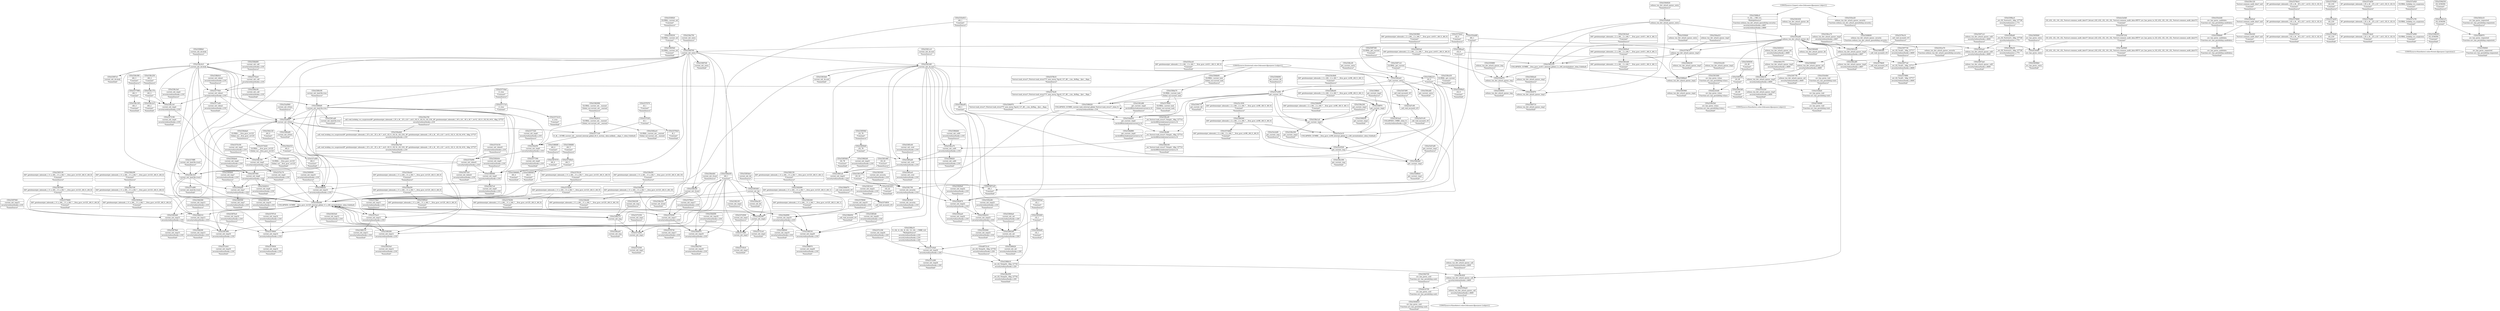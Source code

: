 digraph {
	CE0x5377990 [shape=record,shape=Mrecord,label="{CE0x5377990|i64_3|*Constant*}"]
	CE0x5382260 [shape=record,shape=Mrecord,label="{CE0x5382260|i64*_getelementptr_inbounds_(_11_x_i64_,_11_x_i64_*___llvm_gcov_ctr125,_i64_0,_i64_1)|*Constant*|*SummSink*}"]
	CE0x5385ad0 [shape=record,shape=Mrecord,label="{CE0x5385ad0|current_sid:_cred|security/selinux/hooks.c,218}"]
	CE0x5380c90 [shape=record,shape=Mrecord,label="{CE0x5380c90|current_sid:_land.lhs.true|*SummSource*}"]
	CE0x4c5e0d0 [shape=record,shape=Mrecord,label="{CE0x4c5e0d0|i32_(i32,_i32,_i16,_i32,_%struct.common_audit_data*)*_bitcast_(i32_(i32,_i32,_i16,_i32,_%struct.common_audit_data.495*)*_avc_has_perm_to_i32_(i32,_i32,_i16,_i32,_%struct.common_audit_data*)*)|*Constant*|*SummSource*}"]
	CE0x535f440 [shape=record,shape=Mrecord,label="{CE0x535f440|selinux_tun_dev_attach_queue:_entry|*SummSink*}"]
	CE0x535eb80 [shape=record,shape=Mrecord,label="{CE0x535eb80|i64_1|*Constant*}"]
	CE0x5379930 [shape=record,shape=Mrecord,label="{CE0x5379930|current_sid:_tmp14|security/selinux/hooks.c,218|*SummSink*}"]
	CE0x538c330 [shape=record,shape=Mrecord,label="{CE0x538c330|current_sid:_tmp5|security/selinux/hooks.c,218}"]
	CE0x536d5f0 [shape=record,shape=Mrecord,label="{CE0x536d5f0|current_sid:_tmp18|security/selinux/hooks.c,218|*SummSource*}"]
	CE0x5367670 [shape=record,shape=Mrecord,label="{CE0x5367670|i64_4|*Constant*}"]
	CE0x5369000 [shape=record,shape=Mrecord,label="{CE0x5369000|current_sid:_tmp10|security/selinux/hooks.c,218|*SummSource*}"]
	CE0x539d3a0 [shape=record,shape=Mrecord,label="{CE0x539d3a0|%struct.common_audit_data*_null|*Constant*}"]
	CE0x5378300 [shape=record,shape=Mrecord,label="{CE0x5378300|current_sid:_tmp17|security/selinux/hooks.c,218}"]
	CE0x53868f0 [shape=record,shape=Mrecord,label="{CE0x53868f0|i64_5|*Constant*|*SummSource*}"]
	CE0x5386aa0 [shape=record,shape=Mrecord,label="{CE0x5386aa0|i32_0|*Constant*}"]
	CE0x5382360 [shape=record,shape=Mrecord,label="{CE0x5382360|current_sid:_tmp2}"]
	CE0x537f1f0 [shape=record,shape=Mrecord,label="{CE0x537f1f0|i8_1|*Constant*}"]
	CE0x5392ae0 [shape=record,shape=Mrecord,label="{CE0x5392ae0|current_sid:_tmp22|security/selinux/hooks.c,218|*SummSink*}"]
	CE0x53861a0 [shape=record,shape=Mrecord,label="{CE0x53861a0|current_sid:_tmp21|security/selinux/hooks.c,218}"]
	CE0x536b110 [shape=record,shape=Mrecord,label="{CE0x536b110|current_sid:_tmp}"]
	CE0x53707e0 [shape=record,shape=Mrecord,label="{CE0x53707e0|i8*_getelementptr_inbounds_(_45_x_i8_,_45_x_i8_*_.str12,_i32_0,_i32_0)|*Constant*|*SummSink*}"]
	CE0x5379e10 [shape=record,shape=Mrecord,label="{CE0x5379e10|_call_void_mcount()_#3|*SummSource*}"]
	CE0x53a0960 [shape=record,shape=Mrecord,label="{CE0x53a0960|current_sid:_if.then|*SummSource*}"]
	CE0x5387d90 [shape=record,shape=Mrecord,label="{CE0x5387d90|current_sid:_tmp16|security/selinux/hooks.c,218}"]
	CE0x5380280 [shape=record,shape=Mrecord,label="{CE0x5380280|current_sid:_tmp12|security/selinux/hooks.c,218}"]
	CE0x5377a00 [shape=record,shape=Mrecord,label="{CE0x5377a00|current_sid:_tobool|security/selinux/hooks.c,218|*SummSink*}"]
	CE0x5361cc0 [shape=record,shape=Mrecord,label="{CE0x5361cc0|current_sid:_do.end|*SummSource*}"]
	CE0x5383630 [shape=record,shape=Mrecord,label="{CE0x5383630|current_sid:_tmp9|security/selinux/hooks.c,218|*SummSource*}"]
	CE0x5367ce0 [shape=record,shape=Mrecord,label="{CE0x5367ce0|i64_1|*Constant*|*SummSink*}"]
	CE0x538dd00 [shape=record,shape=Mrecord,label="{CE0x538dd00|current_sid:_call|security/selinux/hooks.c,218|*SummSource*}"]
	CE0x538c090 [shape=record,shape=Mrecord,label="{CE0x538c090|i64_3|*Constant*|*SummSource*}"]
	CE0x537fb10 [shape=record,shape=Mrecord,label="{CE0x537fb10|%struct.task_struct*_(%struct.task_struct**)*_asm_movq_%gs:$_1:P_,$0_,_r,im,_dirflag_,_fpsr_,_flags_|*SummSource*}"]
	CE0x536e750 [shape=record,shape=Mrecord,label="{CE0x536e750|current_sid:_entry|*SummSource*}"]
	CE0x53719a0 [shape=record,shape=Mrecord,label="{CE0x53719a0|i1_true|*Constant*|*SummSource*}"]
	CE0x53702b0 [shape=record,shape=Mrecord,label="{CE0x53702b0|i32_218|*Constant*|*SummSource*}"]
	CE0x538b2c0 [shape=record,shape=Mrecord,label="{CE0x538b2c0|i32_0|*Constant*}"]
	"CONST[source:0(mediator),value:2(dynamic)][purpose:{subject}]"
	CE0x535f230 [shape=record,shape=Mrecord,label="{CE0x535f230|GLOBAL:_current_sid|*Constant*}"]
	CE0x536b290 [shape=record,shape=Mrecord,label="{CE0x536b290|i64*_getelementptr_inbounds_(_11_x_i64_,_11_x_i64_*___llvm_gcov_ctr125,_i64_0,_i64_6)|*Constant*|*SummSource*}"]
	CE0x5369460 [shape=record,shape=Mrecord,label="{CE0x5369460|current_sid:_tmp7|security/selinux/hooks.c,218|*SummSource*}"]
	CE0x5365840 [shape=record,shape=Mrecord,label="{CE0x5365840|avc_has_perm:_entry|*SummSource*}"]
	CE0x539f5e0 [shape=record,shape=Mrecord,label="{CE0x539f5e0|i64*_getelementptr_inbounds_(_11_x_i64_,_11_x_i64_*___llvm_gcov_ctr125,_i64_0,_i64_0)|*Constant*|*SummSink*}"]
	CE0x5364020 [shape=record,shape=Mrecord,label="{CE0x5364020|selinux_tun_dev_attach_queue:_entry|*SummSource*}"]
	CE0x53704d0 [shape=record,shape=Mrecord,label="{CE0x53704d0|i32_218|*Constant*|*SummSink*}"]
	CE0x5386020 [shape=record,shape=Mrecord,label="{CE0x5386020|COLLAPSED:_GCMRE_current_task_external_global_%struct.task_struct*:_elem_0::|security/selinux/hooks.c,218}"]
	CE0x53b38d0 [shape=record,shape=Mrecord,label="{CE0x53b38d0|i64*_getelementptr_inbounds_(_2_x_i64_,_2_x_i64_*___llvm_gcov_ctr98,_i64_0,_i64_1)|*Constant*|*SummSource*}"]
	CE0x5365540 [shape=record,shape=Mrecord,label="{CE0x5365540|i16_49|*Constant*}"]
	CE0x537ed80 [shape=record,shape=Mrecord,label="{CE0x537ed80|current_sid:_land.lhs.true2|*SummSink*}"]
	CE0x53862d0 [shape=record,shape=Mrecord,label="{CE0x53862d0|current_sid:_tmp21|security/selinux/hooks.c,218|*SummSource*}"]
	CE0x53837a0 [shape=record,shape=Mrecord,label="{CE0x53837a0|current_sid:_tmp9|security/selinux/hooks.c,218|*SummSink*}"]
	CE0x5394770 [shape=record,shape=Mrecord,label="{CE0x5394770|get_current:_bb|*SummSink*}"]
	CE0x537bd80 [shape=record,shape=Mrecord,label="{CE0x537bd80|i8*_getelementptr_inbounds_(_25_x_i8_,_25_x_i8_*_.str3,_i32_0,_i32_0)|*Constant*}"]
	CE0x53672a0 [shape=record,shape=Mrecord,label="{CE0x53672a0|selinux_tun_dev_attach_queue:_call1|security/selinux/hooks.c,4669|*SummSink*}"]
	CE0x5384360 [shape=record,shape=Mrecord,label="{CE0x5384360|i64*_getelementptr_inbounds_(_2_x_i64_,_2_x_i64_*___llvm_gcov_ctr98,_i64_0,_i64_0)|*Constant*}"]
	CE0x539e3d0 [shape=record,shape=Mrecord,label="{CE0x539e3d0|i16_49|*Constant*|*SummSink*}"]
	CE0x537f920 [shape=record,shape=Mrecord,label="{CE0x537f920|GLOBAL:_current_task|Global_var:current_task|*SummSink*}"]
	CE0x5361370 [shape=record,shape=Mrecord,label="{CE0x5361370|selinux_tun_dev_attach_queue:_tmp5|security/selinux/hooks.c,4669|*SummSource*}"]
	CE0x5365960 [shape=record,shape=Mrecord,label="{CE0x5365960|selinux_tun_dev_attach_queue:_tmp2|*SummSink*}"]
	CE0x536ae30 [shape=record,shape=Mrecord,label="{CE0x536ae30|current_sid:_bb|*SummSink*}"]
	CE0x53752e0 [shape=record,shape=Mrecord,label="{CE0x53752e0|current_sid:_call|security/selinux/hooks.c,218}"]
	CE0x5382ac0 [shape=record,shape=Mrecord,label="{CE0x5382ac0|GLOBAL:_current_sid.__warned|Global_var:current_sid.__warned|*SummSink*}"]
	CE0x5381820 [shape=record,shape=Mrecord,label="{CE0x5381820|current_sid:_security|security/selinux/hooks.c,218|*SummSource*}"]
	CE0x538e4b0 [shape=record,shape=Mrecord,label="{CE0x538e4b0|current_sid:_if.end|*SummSource*}"]
	CE0x5382990 [shape=record,shape=Mrecord,label="{CE0x5382990|GLOBAL:_current_sid.__warned|Global_var:current_sid.__warned|*SummSource*}"]
	CE0x53677f0 [shape=record,shape=Mrecord,label="{CE0x53677f0|selinux_tun_dev_attach_queue:_sid|security/selinux/hooks.c,4669|*SummSink*}"]
	CE0x535a470 [shape=record,shape=Mrecord,label="{CE0x535a470|selinux_tun_dev_attach_queue:_tmp}"]
	CE0x5382810 [shape=record,shape=Mrecord,label="{CE0x5382810|GLOBAL:_current_sid.__warned|Global_var:current_sid.__warned}"]
	CE0x536dda0 [shape=record,shape=Mrecord,label="{CE0x536dda0|GLOBAL:___llvm_gcov_ctr125|Global_var:__llvm_gcov_ctr125|*SummSource*}"]
	CE0x5384230 [shape=record,shape=Mrecord,label="{CE0x5384230|selinux_tun_dev_attach_queue:_tmp3|*SummSink*}"]
	CE0x5387940 [shape=record,shape=Mrecord,label="{CE0x5387940|current_sid:_tmp15|security/selinux/hooks.c,218|*SummSource*}"]
	CE0x537a990 [shape=record,shape=Mrecord,label="{CE0x537a990|GLOBAL:_lockdep_rcu_suspicious|*Constant*|*SummSink*}"]
	CE0x537e490 [shape=record,shape=Mrecord,label="{CE0x537e490|get_current:_bb}"]
	CE0x5385940 [shape=record,shape=Mrecord,label="{CE0x5385940|i32_78|*Constant*|*SummSink*}"]
	CE0x53d7d90 [shape=record,shape=Mrecord,label="{CE0x53d7d90|_call_void_mcount()_#3|*SummSource*}"]
	CE0x5390050 [shape=record,shape=Mrecord,label="{CE0x5390050|get_current:_tmp2|*SummSink*}"]
	CE0x539c120 [shape=record,shape=Mrecord,label="{CE0x539c120|%struct.common_audit_data*_null|*Constant*|*SummSource*}"]
	CE0x5392d10 [shape=record,shape=Mrecord,label="{CE0x5392d10|current_sid:_tmp23|security/selinux/hooks.c,218}"]
	CE0x537ffa0 [shape=record,shape=Mrecord,label="{CE0x537ffa0|current_sid:_tmp11|security/selinux/hooks.c,218|*SummSource*}"]
	CE0x536b510 [shape=record,shape=Mrecord,label="{CE0x536b510|current_sid:_tmp13|security/selinux/hooks.c,218}"]
	CE0x539d330 [shape=record,shape=Mrecord,label="{CE0x539d330|i32_4194304|*Constant*|*SummSource*}"]
	CE0x539d230 [shape=record,shape=Mrecord,label="{CE0x539d230|i32_4194304|*Constant*|*SummSink*}"]
	CE0x536e240 [shape=record,shape=Mrecord,label="{CE0x536e240|selinux_tun_dev_attach_queue:_call|security/selinux/hooks.c,4669|*SummSource*}"]
	CE0x5398a50 [shape=record,shape=Mrecord,label="{CE0x5398a50|_ret_i32_%retval.0,_!dbg_!27728|security/selinux/avc.c,775|*SummSink*}"]
	CE0x535f020 [shape=record,shape=Mrecord,label="{CE0x535f020|GLOBAL:_current_sid|*Constant*|*SummSource*}"]
	CE0x53836a0 [shape=record,shape=Mrecord,label="{CE0x53836a0|i64*_getelementptr_inbounds_(_11_x_i64_,_11_x_i64_*___llvm_gcov_ctr125,_i64_0,_i64_6)|*Constant*|*SummSink*}"]
	CE0x53843d0 [shape=record,shape=Mrecord,label="{CE0x53843d0|current_sid:_sid|security/selinux/hooks.c,220}"]
	CE0x72e09d0 [shape=record,shape=Mrecord,label="{CE0x72e09d0|i32_(i32,_i32,_i16,_i32,_%struct.common_audit_data*)*_bitcast_(i32_(i32,_i32,_i16,_i32,_%struct.common_audit_data.495*)*_avc_has_perm_to_i32_(i32,_i32,_i16,_i32,_%struct.common_audit_data*)*)|*Constant*|*SummSink*}"]
	CE0x5387340 [shape=record,shape=Mrecord,label="{CE0x5387340|GLOBAL:_get_current|*Constant*|*SummSource*}"]
	CE0x536ef50 [shape=record,shape=Mrecord,label="{CE0x536ef50|current_sid:_tmp8|security/selinux/hooks.c,218}"]
	CE0x538b870 [shape=record,shape=Mrecord,label="{CE0x538b870|_call_void_mcount()_#3|*SummSource*}"]
	CE0x537d830 [shape=record,shape=Mrecord,label="{CE0x537d830|_call_void_mcount()_#3}"]
	CE0x53858d0 [shape=record,shape=Mrecord,label="{CE0x53858d0|i32_78|*Constant*}"]
	CE0x5399af0 [shape=record,shape=Mrecord,label="{CE0x5399af0|_ret_i32_%retval.0,_!dbg_!27728|security/selinux/avc.c,775}"]
	CE0x53605b0 [shape=record,shape=Mrecord,label="{CE0x53605b0|GLOBAL:_current_sid|*Constant*|*SummSink*}"]
	CE0x538fa10 [shape=record,shape=Mrecord,label="{CE0x538fa10|0:_i32,_4:_i32,_8:_i32,_12:_i32,_:_CMRE_4,8_|*MultipleSource*|security/selinux/hooks.c,218|security/selinux/hooks.c,218|security/selinux/hooks.c,220}"]
	CE0x53879b0 [shape=record,shape=Mrecord,label="{CE0x53879b0|current_sid:_tmp15|security/selinux/hooks.c,218|*SummSink*}"]
	CE0x53878d0 [shape=record,shape=Mrecord,label="{CE0x53878d0|i64*_getelementptr_inbounds_(_11_x_i64_,_11_x_i64_*___llvm_gcov_ctr125,_i64_0,_i64_8)|*Constant*}"]
	CE0x5364740 [shape=record,shape=Mrecord,label="{CE0x5364740|avc_has_perm:_ssid|Function::avc_has_perm&Arg::ssid::|*SummSource*}"]
	CE0x5378120 [shape=record,shape=Mrecord,label="{CE0x5378120|i64*_getelementptr_inbounds_(_11_x_i64_,_11_x_i64_*___llvm_gcov_ctr125,_i64_0,_i64_9)|*Constant*|*SummSource*}"]
	CE0x538f3d0 [shape=record,shape=Mrecord,label="{CE0x538f3d0|current_sid:_tmp20|security/selinux/hooks.c,218|*SummSource*}"]
	CE0x53786c0 [shape=record,shape=Mrecord,label="{CE0x53786c0|current_sid:_tmp17|security/selinux/hooks.c,218|*SummSource*}"]
	CE0x5370a90 [shape=record,shape=Mrecord,label="{CE0x5370a90|i64*_getelementptr_inbounds_(_11_x_i64_,_11_x_i64_*___llvm_gcov_ctr125,_i64_0,_i64_9)|*Constant*}"]
	CE0x5378730 [shape=record,shape=Mrecord,label="{CE0x5378730|current_sid:_tmp17|security/selinux/hooks.c,218|*SummSink*}"]
	CE0x5369760 [shape=record,shape=Mrecord,label="{CE0x5369760|current_sid:_entry}"]
	CE0x5365130 [shape=record,shape=Mrecord,label="{CE0x5365130|i64*_getelementptr_inbounds_(_11_x_i64_,_11_x_i64_*___llvm_gcov_ctr125,_i64_0,_i64_8)|*Constant*|*SummSource*}"]
	CE0x538eda0 [shape=record,shape=Mrecord,label="{CE0x538eda0|get_current:_tmp1}"]
	CE0x68731c0 [shape=record,shape=Mrecord,label="{CE0x68731c0|_ret_i32_%tmp24,_!dbg_!27742|security/selinux/hooks.c,220|*SummSource*}"]
	CE0x53935a0 [shape=record,shape=Mrecord,label="{CE0x53935a0|i32_1|*Constant*|*SummSource*}"]
	CE0x536c300 [shape=record,shape=Mrecord,label="{CE0x536c300|get_current:_tmp|*SummSink*}"]
	CE0x538eb50 [shape=record,shape=Mrecord,label="{CE0x538eb50|i64_1|*Constant*}"]
	CE0x5381be0 [shape=record,shape=Mrecord,label="{CE0x5381be0|COLLAPSED:_CMRE:_elem_0::|security/selinux/hooks.c,218}"]
	CE0x539bfb0 [shape=record,shape=Mrecord,label="{CE0x539bfb0|avc_has_perm:_requested|Function::avc_has_perm&Arg::requested::|*SummSink*}"]
	CE0x535f950 [shape=record,shape=Mrecord,label="{CE0x535f950|selinux_tun_dev_attach_queue:_tmp|*SummSink*}"]
	CE0x5370b70 [shape=record,shape=Mrecord,label="{CE0x5370b70|selinux_tun_dev_attach_queue:_tmp3}"]
	CE0x537fa30 [shape=record,shape=Mrecord,label="{CE0x537fa30|%struct.task_struct*_(%struct.task_struct**)*_asm_movq_%gs:$_1:P_,$0_,_r,im,_dirflag_,_fpsr_,_flags_}"]
	CE0x538d880 [shape=record,shape=Mrecord,label="{CE0x538d880|get_current:_tmp4|./arch/x86/include/asm/current.h,14|*SummSink*}"]
	CE0x53832b0 [shape=record,shape=Mrecord,label="{CE0x53832b0|current_sid:_do.end|*SummSink*}"]
	CE0x5380a80 [shape=record,shape=Mrecord,label="{CE0x5380a80|current_sid:_if.then|*SummSink*}"]
	CE0x5378940 [shape=record,shape=Mrecord,label="{CE0x5378940|current_sid:_tmp19|security/selinux/hooks.c,218|*SummSource*}"]
	CE0x5373190 [shape=record,shape=Mrecord,label="{CE0x5373190|current_sid:_tmp4|security/selinux/hooks.c,218|*SummSink*}"]
	CE0x538b0c0 [shape=record,shape=Mrecord,label="{CE0x538b0c0|current_sid:_tobool|security/selinux/hooks.c,218|*SummSource*}"]
	CE0x535e810 [shape=record,shape=Mrecord,label="{CE0x535e810|i64_1|*Constant*|*SummSource*}"]
	CE0x538ca70 [shape=record,shape=Mrecord,label="{CE0x538ca70|current_sid:_call4|security/selinux/hooks.c,218}"]
	CE0x53d8a40 [shape=record,shape=Mrecord,label="{CE0x53d8a40|i64*_getelementptr_inbounds_(_2_x_i64_,_2_x_i64_*___llvm_gcov_ctr98,_i64_0,_i64_1)|*Constant*}"]
	CE0x538d970 [shape=record,shape=Mrecord,label="{CE0x538d970|%struct.task_struct*_(%struct.task_struct**)*_asm_movq_%gs:$_1:P_,$0_,_r,im,_dirflag_,_fpsr_,_flags_|*SummSink*}"]
	CE0x538cef0 [shape=record,shape=Mrecord,label="{CE0x538cef0|_ret_%struct.task_struct*_%tmp4,_!dbg_!27714|./arch/x86/include/asm/current.h,14|*SummSource*}"]
	CE0x53d7c90 [shape=record,shape=Mrecord,label="{CE0x53d7c90|_call_void_mcount()_#3}"]
	CE0x535ce70 [shape=record,shape=Mrecord,label="{CE0x535ce70|selinux_tun_dev_attach_queue:_security|Function::selinux_tun_dev_attach_queue&Arg::security::|*SummSink*}"]
	CE0x53751e0 [shape=record,shape=Mrecord,label="{CE0x53751e0|current_sid:_tmp2|*SummSink*}"]
	CE0x538ffe0 [shape=record,shape=Mrecord,label="{CE0x538ffe0|get_current:_tmp2|*SummSource*}"]
	CE0x53726e0 [shape=record,shape=Mrecord,label="{CE0x53726e0|i32_0|*Constant*|*SummSource*}"]
	CE0x53a08c0 [shape=record,shape=Mrecord,label="{CE0x53a08c0|current_sid:_if.then}"]
	CE0x53635a0 [shape=record,shape=Mrecord,label="{CE0x53635a0|current_sid:_tmp12|security/selinux/hooks.c,218|*SummSink*}"]
	CE0x538e240 [shape=record,shape=Mrecord,label="{CE0x538e240|get_current:_tmp3|*SummSource*}"]
	CE0x537d150 [shape=record,shape=Mrecord,label="{CE0x537d150|current_sid:_tobool1|security/selinux/hooks.c,218|*SummSource*}"]
	CE0x53671c0 [shape=record,shape=Mrecord,label="{CE0x53671c0|selinux_tun_dev_attach_queue:_call1|security/selinux/hooks.c,4669|*SummSource*}"]
	CE0x536d760 [shape=record,shape=Mrecord,label="{CE0x536d760|current_sid:_tmp18|security/selinux/hooks.c,218|*SummSink*}"]
	CE0x5378f80 [shape=record,shape=Mrecord,label="{CE0x5378f80|_ret_i32_%call1,_!dbg_!27717|security/selinux/hooks.c,4669|*SummSink*}"]
	CE0x535a1b0 [shape=record,shape=Mrecord,label="{CE0x535a1b0|selinux_tun_dev_attach_queue:_tmp5|security/selinux/hooks.c,4669|*SummSink*}"]
	CE0x535ead0 [shape=record,shape=Mrecord,label="{CE0x535ead0|selinux_tun_dev_attach_queue:_bb}"]
	CE0x53637d0 [shape=record,shape=Mrecord,label="{CE0x53637d0|i64*_getelementptr_inbounds_(_11_x_i64_,_11_x_i64_*___llvm_gcov_ctr125,_i64_0,_i64_6)|*Constant*}"]
	CE0x53633e0 [shape=record,shape=Mrecord,label="{CE0x53633e0|current_sid:_tmp12|security/selinux/hooks.c,218|*SummSource*}"]
	CE0x5377320 [shape=record,shape=Mrecord,label="{CE0x5377320|current_sid:_tmp8|security/selinux/hooks.c,218|*SummSource*}"]
	CE0x5379640 [shape=record,shape=Mrecord,label="{CE0x5379640|current_sid:_tmp14|security/selinux/hooks.c,218}"]
	CE0x539f7c0 [shape=record,shape=Mrecord,label="{CE0x539f7c0|current_sid:_do.body|*SummSink*}"]
	CE0x537af90 [shape=record,shape=Mrecord,label="{CE0x537af90|i64_0|*Constant*|*SummSink*}"]
	CE0x53609d0 [shape=record,shape=Mrecord,label="{CE0x53609d0|selinux_tun_dev_attach_queue:_sid|security/selinux/hooks.c,4669}"]
	CE0x537f370 [shape=record,shape=Mrecord,label="{CE0x537f370|i8_1|*Constant*|*SummSource*}"]
	CE0x5363960 [shape=record,shape=Mrecord,label="{CE0x5363960|i64*_getelementptr_inbounds_(_2_x_i64_,_2_x_i64_*___llvm_gcov_ctr411,_i64_0,_i64_0)|*Constant*|*SummSource*}"]
	CE0x537ab20 [shape=record,shape=Mrecord,label="{CE0x537ab20|i32_218|*Constant*}"]
	CE0x536c3c0 [shape=record,shape=Mrecord,label="{CE0x536c3c0|current_sid:_land.lhs.true2}"]
	CE0x5368bc0 [shape=record,shape=Mrecord,label="{CE0x5368bc0|0:_i32,_:_CRE_0,4_|*MultipleSource*|Function::selinux_tun_dev_attach_queue&Arg::security::|security/selinux/hooks.c,4667|security/selinux/hooks.c,4669}"]
	CE0x5380110 [shape=record,shape=Mrecord,label="{CE0x5380110|current_sid:_tmp11|security/selinux/hooks.c,218|*SummSink*}"]
	CE0x5360ea0 [shape=record,shape=Mrecord,label="{CE0x5360ea0|selinux_tun_dev_attach_queue:_tmp1|*SummSource*}"]
	"CONST[source:1(input),value:2(dynamic)][purpose:{object}]"
	CE0x539e5b0 [shape=record,shape=Mrecord,label="{CE0x539e5b0|avc_has_perm:_tclass|Function::avc_has_perm&Arg::tclass::|*SummSink*}"]
	CE0x538cff0 [shape=record,shape=Mrecord,label="{CE0x538cff0|_ret_%struct.task_struct*_%tmp4,_!dbg_!27714|./arch/x86/include/asm/current.h,14}"]
	CE0x53dab30 [shape=record,shape=Mrecord,label="{CE0x53dab30|get_current:_tmp4|./arch/x86/include/asm/current.h,14}"]
	CE0x5397730 [shape=record,shape=Mrecord,label="{CE0x5397730|_ret_i32_%call1,_!dbg_!27717|security/selinux/hooks.c,4669|*SummSource*}"]
	CE0x5378290 [shape=record,shape=Mrecord,label="{CE0x5378290|i64*_getelementptr_inbounds_(_11_x_i64_,_11_x_i64_*___llvm_gcov_ctr125,_i64_0,_i64_9)|*Constant*|*SummSink*}"]
	CE0x53d7e30 [shape=record,shape=Mrecord,label="{CE0x53d7e30|_call_void_mcount()_#3|*SummSink*}"]
	CE0x5385b40 [shape=record,shape=Mrecord,label="{CE0x5385b40|i32_1|*Constant*|*SummSink*}"]
	CE0x535ee20 [shape=record,shape=Mrecord,label="{CE0x535ee20|selinux_tun_dev_attach_queue:_security|Function::selinux_tun_dev_attach_queue&Arg::security::|*SummSource*}"]
	CE0x538efd0 [shape=record,shape=Mrecord,label="{CE0x538efd0|i64*_getelementptr_inbounds_(_11_x_i64_,_11_x_i64_*___llvm_gcov_ctr125,_i64_0,_i64_10)|*Constant*|*SummSink*}"]
	CE0x536b5f0 [shape=record,shape=Mrecord,label="{CE0x536b5f0|current_sid:_tmp13|security/selinux/hooks.c,218|*SummSink*}"]
	CE0x5366be0 [shape=record,shape=Mrecord,label="{CE0x5366be0|selinux_tun_dev_attach_queue:_tmp2}"]
	CE0x536e120 [shape=record,shape=Mrecord,label="{CE0x536e120|i64_0|*Constant*|*SummSource*}"]
	CE0x53834e0 [shape=record,shape=Mrecord,label="{CE0x53834e0|current_sid:_bb|*SummSource*}"]
	CE0x5383440 [shape=record,shape=Mrecord,label="{CE0x5383440|current_sid:_bb}"]
	CE0x536afa0 [shape=record,shape=Mrecord,label="{CE0x536afa0|i64*_getelementptr_inbounds_(_11_x_i64_,_11_x_i64_*___llvm_gcov_ctr125,_i64_0,_i64_0)|*Constant*|*SummSource*}"]
	CE0x53603a0 [shape=record,shape=Mrecord,label="{CE0x53603a0|i64*_getelementptr_inbounds_(_2_x_i64_,_2_x_i64_*___llvm_gcov_ctr411,_i64_0,_i64_0)|*Constant*}"]
	CE0x5364180 [shape=record,shape=Mrecord,label="{CE0x5364180|current_sid:_tmp|*SummSource*}"]
	CE0x537a920 [shape=record,shape=Mrecord,label="{CE0x537a920|GLOBAL:_lockdep_rcu_suspicious|*Constant*|*SummSource*}"]
	CE0x53871c0 [shape=record,shape=Mrecord,label="{CE0x53871c0|GLOBAL:_get_current|*Constant*}"]
	CE0x6a1b740 [shape=record,shape=Mrecord,label="{CE0x6a1b740|avc_has_perm:_ssid|Function::avc_has_perm&Arg::ssid::}"]
	CE0x5382150 [shape=record,shape=Mrecord,label="{CE0x5382150|i64*_getelementptr_inbounds_(_11_x_i64_,_11_x_i64_*___llvm_gcov_ctr125,_i64_0,_i64_1)|*Constant*|*SummSource*}"]
	CE0x538ef20 [shape=record,shape=Mrecord,label="{CE0x538ef20|i64*_getelementptr_inbounds_(_11_x_i64_,_11_x_i64_*___llvm_gcov_ctr125,_i64_0,_i64_10)|*Constant*|*SummSource*}"]
	CE0x5363f70 [shape=record,shape=Mrecord,label="{CE0x5363f70|selinux_tun_dev_attach_queue:_tmp1}"]
	CE0x53797c0 [shape=record,shape=Mrecord,label="{CE0x53797c0|current_sid:_tmp14|security/selinux/hooks.c,218|*SummSource*}"]
	CE0x5399b60 [shape=record,shape=Mrecord,label="{CE0x5399b60|avc_has_perm:_auditdata|Function::avc_has_perm&Arg::auditdata::}"]
	CE0x53929e0 [shape=record,shape=Mrecord,label="{CE0x53929e0|current_sid:_tmp22|security/selinux/hooks.c,218|*SummSource*}"]
	CE0x6a1b5d0 [shape=record,shape=Mrecord,label="{CE0x6a1b5d0|avc_has_perm:_tclass|Function::avc_has_perm&Arg::tclass::}"]
	CE0x5386b10 [shape=record,shape=Mrecord,label="{CE0x5386b10|_ret_i32_%tmp24,_!dbg_!27742|security/selinux/hooks.c,220}"]
	CE0x536a7b0 [shape=record,shape=Mrecord,label="{CE0x536a7b0|_call_void_lockdep_rcu_suspicious(i8*_getelementptr_inbounds_(_25_x_i8_,_25_x_i8_*_.str3,_i32_0,_i32_0),_i32_218,_i8*_getelementptr_inbounds_(_45_x_i8_,_45_x_i8_*_.str12,_i32_0,_i32_0))_#10,_!dbg_!27727|security/selinux/hooks.c,218|*SummSink*}"]
	CE0x53810c0 [shape=record,shape=Mrecord,label="{CE0x53810c0|current_sid:_tmp21|security/selinux/hooks.c,218|*SummSink*}"]
	CE0x4c5e060 [shape=record,shape=Mrecord,label="{CE0x4c5e060|avc_has_perm:_entry}"]
	CE0x538f870 [shape=record,shape=Mrecord,label="{CE0x538f870|current_sid:_tmp20|security/selinux/hooks.c,218|*SummSink*}"]
	CE0x538ff70 [shape=record,shape=Mrecord,label="{CE0x538ff70|get_current:_tmp2}"]
	CE0x5367230 [shape=record,shape=Mrecord,label="{CE0x5367230|i32_(i32,_i32,_i16,_i32,_%struct.common_audit_data*)*_bitcast_(i32_(i32,_i32,_i16,_i32,_%struct.common_audit_data.495*)*_avc_has_perm_to_i32_(i32,_i32,_i16,_i32,_%struct.common_audit_data*)*)|*Constant*}"]
	CE0x53616e0 [shape=record,shape=Mrecord,label="{CE0x53616e0|i64*_getelementptr_inbounds_(_2_x_i64_,_2_x_i64_*___llvm_gcov_ctr411,_i64_0,_i64_1)|*Constant*|*SummSource*}"]
	CE0x537a6e0 [shape=record,shape=Mrecord,label="{CE0x537a6e0|i8*_getelementptr_inbounds_(_25_x_i8_,_25_x_i8_*_.str3,_i32_0,_i32_0)|*Constant*|*SummSink*}"]
	CE0x5394690 [shape=record,shape=Mrecord,label="{CE0x5394690|get_current:_bb|*SummSource*}"]
	CE0x53866f0 [shape=record,shape=Mrecord,label="{CE0x53866f0|i64_4|*Constant*|*SummSource*}"]
	CE0x537b170 [shape=record,shape=Mrecord,label="{CE0x537b170|current_sid:_tmp5|security/selinux/hooks.c,218|*SummSink*}"]
	CE0x536c4c0 [shape=record,shape=Mrecord,label="{CE0x536c4c0|current_sid:_do.body}"]
	CE0x538e300 [shape=record,shape=Mrecord,label="{CE0x538e300|get_current:_tmp3|*SummSink*}"]
	CE0x5372540 [shape=record,shape=Mrecord,label="{CE0x5372540|current_sid:_tmp1|*SummSink*}"]
	CE0x53697d0 [shape=record,shape=Mrecord,label="{CE0x53697d0|current_sid:_entry|*SummSink*}"]
	CE0x53d88e0 [shape=record,shape=Mrecord,label="{CE0x53d88e0|get_current:_tmp1|*SummSink*}"]
	CE0x5387bc0 [shape=record,shape=Mrecord,label="{CE0x5387bc0|current_sid:_tmp16|security/selinux/hooks.c,218|*SummSource*}"]
	CE0x535a5d0 [shape=record,shape=Mrecord,label="{CE0x535a5d0|avc_has_perm:_auditdata|Function::avc_has_perm&Arg::auditdata::|*SummSource*}"]
	CE0x53598f0 [shape=record,shape=Mrecord,label="{CE0x53598f0|selinux_tun_dev_attach_queue:_tmp|*SummSource*}"]
	CE0x53818c0 [shape=record,shape=Mrecord,label="{CE0x53818c0|current_sid:_security|security/selinux/hooks.c,218|*SummSink*}"]
	CE0x5373420 [shape=record,shape=Mrecord,label="{CE0x5373420|GLOBAL:___llvm_gcov_ctr125|Global_var:__llvm_gcov_ctr125}"]
	CE0x5364ab0 [shape=record,shape=Mrecord,label="{CE0x5364ab0|current_sid:_tmp7|security/selinux/hooks.c,218}"]
	CE0x537efc0 [shape=record,shape=Mrecord,label="{CE0x537efc0|current_sid:_tmp16|security/selinux/hooks.c,218|*SummSink*}"]
	CE0x53706c0 [shape=record,shape=Mrecord,label="{CE0x53706c0|i8*_getelementptr_inbounds_(_45_x_i8_,_45_x_i8_*_.str12,_i32_0,_i32_0)|*Constant*|*SummSource*}"]
	CE0x5371b10 [shape=record,shape=Mrecord,label="{CE0x5371b10|i1_true|*Constant*|*SummSink*}"]
	CE0x5393400 [shape=record,shape=Mrecord,label="{CE0x5393400|i32_1|*Constant*}"]
	CE0x5360710 [shape=record,shape=Mrecord,label="{CE0x5360710|selinux_tun_dev_attach_queue:_tmp1|*SummSink*}"]
	CE0x5377140 [shape=record,shape=Mrecord,label="{CE0x5377140|0:_i8,_:_GCMR_current_sid.__warned_internal_global_i8_0,_section_.data.unlikely_,_align_1:_elem_0:default:}"]
	CE0x538e520 [shape=record,shape=Mrecord,label="{CE0x538e520|current_sid:_if.end|*SummSink*}"]
	CE0x5365010 [shape=record,shape=Mrecord,label="{CE0x5365010|selinux_tun_dev_attach_queue:_sid|security/selinux/hooks.c,4669|*SummSource*}"]
	CE0x536dc80 [shape=record,shape=Mrecord,label="{CE0x536dc80|i64*_getelementptr_inbounds_(_11_x_i64_,_11_x_i64_*___llvm_gcov_ctr125,_i64_0,_i64_10)|*Constant*}"]
	CE0x5361ad0 [shape=record,shape=Mrecord,label="{CE0x5361ad0|current_sid:_land.lhs.true|*SummSink*}"]
	CE0x5378ff0 [shape=record,shape=Mrecord,label="{CE0x5378ff0|current_sid:_land.lhs.true2|*SummSource*}"]
	CE0x537f4e0 [shape=record,shape=Mrecord,label="{CE0x537f4e0|i8_1|*Constant*|*SummSink*}"]
	CE0x538d100 [shape=record,shape=Mrecord,label="{CE0x538d100|_ret_%struct.task_struct*_%tmp4,_!dbg_!27714|./arch/x86/include/asm/current.h,14|*SummSink*}"]
	CE0x5377920 [shape=record,shape=Mrecord,label="{CE0x5377920|current_sid:_tobool|security/selinux/hooks.c,218}"]
	CE0x5386f20 [shape=record,shape=Mrecord,label="{CE0x5386f20|current_sid:_call4|security/selinux/hooks.c,218|*SummSink*}"]
	CE0x536c050 [shape=record,shape=Mrecord,label="{CE0x536c050|_ret_i32_%tmp24,_!dbg_!27742|security/selinux/hooks.c,220|*SummSink*}"]
	CE0x5381d80 [shape=record,shape=Mrecord,label="{CE0x5381d80|get_current:_tmp4|./arch/x86/include/asm/current.h,14|*SummSource*}"]
	CE0x537b090 [shape=record,shape=Mrecord,label="{CE0x537b090|current_sid:_tobool1|security/selinux/hooks.c,218}"]
	CE0x5380bf0 [shape=record,shape=Mrecord,label="{CE0x5380bf0|current_sid:_land.lhs.true}"]
	CE0x53821f0 [shape=record,shape=Mrecord,label="{CE0x53821f0|current_sid:_tmp2|*SummSource*}"]
	CE0x538cbe0 [shape=record,shape=Mrecord,label="{CE0x538cbe0|get_current:_entry}"]
	CE0x538c3a0 [shape=record,shape=Mrecord,label="{CE0x538c3a0|current_sid:_tmp4|security/selinux/hooks.c,218|*SummSource*}"]
	CE0x5368420 [shape=record,shape=Mrecord,label="{CE0x5368420|current_sid:_sid|security/selinux/hooks.c,220|*SummSink*}"]
	CE0x5381350 [shape=record,shape=Mrecord,label="{CE0x5381350|i32_22|*Constant*}"]
	CE0x53754f0 [shape=record,shape=Mrecord,label="{CE0x53754f0|current_sid:_tmp3}"]
	CE0x5359ae0 [shape=record,shape=Mrecord,label="{CE0x5359ae0|selinux_tun_dev_attach_queue:_call|security/selinux/hooks.c,4669|*SummSink*}"]
	CE0x5372350 [shape=record,shape=Mrecord,label="{CE0x5372350|current_sid:_tmp1|*SummSource*}"]
	CE0x53977a0 [shape=record,shape=Mrecord,label="{CE0x53977a0|_ret_i32_%call1,_!dbg_!27717|security/selinux/hooks.c,4669}"]
	CE0x538e1a0 [shape=record,shape=Mrecord,label="{CE0x538e1a0|get_current:_tmp3}"]
	CE0x5361a30 [shape=record,shape=Mrecord,label="{CE0x5361a30|selinux_tun_dev_attach_queue:_tmp4|security/selinux/hooks.c,4667}"]
	CE0x536ce70 [shape=record,shape=Mrecord,label="{CE0x536ce70|selinux_tun_dev_attach_queue:_tmp4|security/selinux/hooks.c,4667|*SummSource*}"]
	CE0x536d470 [shape=record,shape=Mrecord,label="{CE0x536d470|current_sid:_tmp18|security/selinux/hooks.c,218}"]
	CE0x538c250 [shape=record,shape=Mrecord,label="{CE0x538c250|i64_2|*Constant*|*SummSource*}"]
	CE0x539c020 [shape=record,shape=Mrecord,label="{CE0x539c020|%struct.common_audit_data*_null|*Constant*|*SummSink*}"]
	CE0x5360d40 [shape=record,shape=Mrecord,label="{CE0x5360d40|selinux_tun_dev_attach_queue:_bb|*SummSink*}"]
	CE0x5361210 [shape=record,shape=Mrecord,label="{CE0x5361210|COLLAPSED:_GCMRE___llvm_gcov_ctr411_internal_global_2_x_i64_zeroinitializer:_elem_0:default:}"]
	CE0x538c1e0 [shape=record,shape=Mrecord,label="{CE0x538c1e0|current_sid:_tmp4|security/selinux/hooks.c,218}"]
	CE0x538cdd0 [shape=record,shape=Mrecord,label="{CE0x538cdd0|get_current:_entry|*SummSink*}"]
	CE0x538dc90 [shape=record,shape=Mrecord,label="{CE0x538dc90|current_sid:_call|security/selinux/hooks.c,218|*SummSink*}"]
	CE0x53803d0 [shape=record,shape=Mrecord,label="{CE0x53803d0|_call_void_mcount()_#3}"]
	CE0x537ddb0 [shape=record,shape=Mrecord,label="{CE0x537ddb0|i64*_getelementptr_inbounds_(_2_x_i64_,_2_x_i64_*___llvm_gcov_ctr98,_i64_0,_i64_0)|*Constant*|*SummSink*}"]
	CE0x538c100 [shape=record,shape=Mrecord,label="{CE0x538c100|i64_3|*Constant*|*SummSink*}"]
	CE0x538f230 [shape=record,shape=Mrecord,label="{CE0x538f230|current_sid:_tmp20|security/selinux/hooks.c,218}"]
	CE0x5363e10 [shape=record,shape=Mrecord,label="{CE0x5363e10|avc_has_perm:_requested|Function::avc_has_perm&Arg::requested::|*SummSource*}"]
	CE0x5382080 [shape=record,shape=Mrecord,label="{CE0x5382080|i64*_getelementptr_inbounds_(_11_x_i64_,_11_x_i64_*___llvm_gcov_ctr125,_i64_0,_i64_1)|*Constant*}"]
	"CONST[source:2(external),value:2(dynamic)][purpose:{subject}]"
	CE0x5377390 [shape=record,shape=Mrecord,label="{CE0x5377390|current_sid:_tmp8|security/selinux/hooks.c,218|*SummSink*}"]
	CE0x537d0e0 [shape=record,shape=Mrecord,label="{CE0x537d0e0|i64_5|*Constant*}"]
	CE0x536c820 [shape=record,shape=Mrecord,label="{CE0x536c820|selinux_tun_dev_attach_queue:_call|security/selinux/hooks.c,4669}"]
	CE0x5363aa0 [shape=record,shape=Mrecord,label="{CE0x5363aa0|selinux_tun_dev_attach_queue:_call1|security/selinux/hooks.c,4669}"]
	CE0x53e3e80 [shape=record,shape=Mrecord,label="{CE0x53e3e80|get_current:_tmp|*SummSource*}"]
	CE0x5367060 [shape=record,shape=Mrecord,label="{CE0x5367060|current_sid:_tmp6|security/selinux/hooks.c,218}"]
	CE0x53717c0 [shape=record,shape=Mrecord,label="{CE0x53717c0|i1_true|*Constant*}"]
	CE0x5393060 [shape=record,shape=Mrecord,label="{CE0x5393060|current_sid:_tmp23|security/selinux/hooks.c,218|*SummSink*}"]
	CE0x538f040 [shape=record,shape=Mrecord,label="{CE0x538f040|current_sid:_tmp19|security/selinux/hooks.c,218|*SummSink*}"]
	CE0x5365650 [shape=record,shape=Mrecord,label="{CE0x5365650|i16_49|*Constant*|*SummSource*}"]
	CE0x538db00 [shape=record,shape=Mrecord,label="{CE0x538db00|GLOBAL:_current_task|Global_var:current_task|*SummSource*}"]
	CE0x537d500 [shape=record,shape=Mrecord,label="{CE0x537d500|current_sid:_tmp3|*SummSource*}"]
	CE0x5364910 [shape=record,shape=Mrecord,label="{CE0x5364910|current_sid:_tmp6|security/selinux/hooks.c,218|*SummSink*}"]
	CE0x5386db0 [shape=record,shape=Mrecord,label="{CE0x5386db0|current_sid:_call4|security/selinux/hooks.c,218|*SummSource*}"]
	CE0x536af30 [shape=record,shape=Mrecord,label="{CE0x536af30|i64*_getelementptr_inbounds_(_11_x_i64_,_11_x_i64_*___llvm_gcov_ctr125,_i64_0,_i64_0)|*Constant*}"]
	CE0x5381650 [shape=record,shape=Mrecord,label="{CE0x5381650|i32_22|*Constant*|*SummSink*}"]
	CE0x5361840 [shape=record,shape=Mrecord,label="{CE0x5361840|avc_has_perm:_tclass|Function::avc_has_perm&Arg::tclass::|*SummSource*}"]
	CE0x535e0b0 [shape=record,shape=Mrecord,label="{CE0x535e0b0|avc_has_perm:_tsid|Function::avc_has_perm&Arg::tsid::|*SummSource*}"]
	CE0x537a7f0 [shape=record,shape=Mrecord,label="{CE0x537a7f0|GLOBAL:_lockdep_rcu_suspicious|*Constant*}"]
	CE0x537fec0 [shape=record,shape=Mrecord,label="{CE0x537fec0|current_sid:_tmp11|security/selinux/hooks.c,218}"]
	CE0x5369130 [shape=record,shape=Mrecord,label="{CE0x5369130|current_sid:_tmp10|security/selinux/hooks.c,218|*SummSink*}"]
	CE0x5392870 [shape=record,shape=Mrecord,label="{CE0x5392870|current_sid:_tmp22|security/selinux/hooks.c,218}"]
	CE0x5379460 [shape=record,shape=Mrecord,label="{CE0x5379460|i64*_getelementptr_inbounds_(_11_x_i64_,_11_x_i64_*___llvm_gcov_ctr125,_i64_0,_i64_8)|*Constant*|*SummSink*}"]
	CE0x53e3e10 [shape=record,shape=Mrecord,label="{CE0x53e3e10|COLLAPSED:_GCMRE___llvm_gcov_ctr98_internal_global_2_x_i64_zeroinitializer:_elem_0:default:}"]
	CE0x53c0520 [shape=record,shape=Mrecord,label="{CE0x53c0520|get_current:_tmp}"]
	CE0x536ded0 [shape=record,shape=Mrecord,label="{CE0x536ded0|GLOBAL:___llvm_gcov_ctr125|Global_var:__llvm_gcov_ctr125|*SummSink*}"]
	CE0x538b950 [shape=record,shape=Mrecord,label="{CE0x538b950|_call_void_mcount()_#3|*SummSink*}"]
	CE0x5361630 [shape=record,shape=Mrecord,label="{CE0x5361630|selinux_tun_dev_attach_queue:_bb|*SummSource*}"]
	CE0x535ece0 [shape=record,shape=Mrecord,label="{CE0x535ece0|i64*_getelementptr_inbounds_(_2_x_i64_,_2_x_i64_*___llvm_gcov_ctr411,_i64_0,_i64_0)|*Constant*|*SummSink*}"]
	CE0x537a650 [shape=record,shape=Mrecord,label="{CE0x537a650|i8*_getelementptr_inbounds_(_25_x_i8_,_25_x_i8_*_.str3,_i32_0,_i32_0)|*Constant*|*SummSource*}"]
	CE0x5361bf0 [shape=record,shape=Mrecord,label="{CE0x5361bf0|current_sid:_do.end}"]
	CE0x538cb30 [shape=record,shape=Mrecord,label="{CE0x538cb30|GLOBAL:_get_current|*Constant*|*SummSink*}"]
	CE0x53600e0 [shape=record,shape=Mrecord,label="{CE0x53600e0|i64*_getelementptr_inbounds_(_2_x_i64_,_2_x_i64_*___llvm_gcov_ctr411,_i64_0,_i64_1)|*Constant*}"]
	CE0x5385c40 [shape=record,shape=Mrecord,label="{CE0x5385c40|current_sid:_cred|security/selinux/hooks.c,218|*SummSource*}"]
	CE0x5369590 [shape=record,shape=Mrecord,label="{CE0x5369590|current_sid:_tmp7|security/selinux/hooks.c,218|*SummSink*}"]
	CE0x5372290 [shape=record,shape=Mrecord,label="{CE0x5372290|current_sid:_tmp1}"]
	CE0x5381760 [shape=record,shape=Mrecord,label="{CE0x5381760|current_sid:_security|security/selinux/hooks.c,218}"]
	CE0x538ccf0 [shape=record,shape=Mrecord,label="{CE0x538ccf0|get_current:_entry|*SummSource*}"]
	CE0x536a740 [shape=record,shape=Mrecord,label="{CE0x536a740|_call_void_lockdep_rcu_suspicious(i8*_getelementptr_inbounds_(_25_x_i8_,_25_x_i8_*_.str3,_i32_0,_i32_0),_i32_218,_i8*_getelementptr_inbounds_(_45_x_i8_,_45_x_i8_*_.str12,_i32_0,_i32_0))_#10,_!dbg_!27727|security/selinux/hooks.c,218|*SummSource*}"]
	CE0x5381480 [shape=record,shape=Mrecord,label="{CE0x5381480|i32_22|*Constant*|*SummSource*}"]
	CE0x539f6b0 [shape=record,shape=Mrecord,label="{CE0x539f6b0|current_sid:_do.body|*SummSource*}"]
	CE0x53c1830 [shape=record,shape=Mrecord,label="{CE0x53c1830|i64*_getelementptr_inbounds_(_2_x_i64_,_2_x_i64_*___llvm_gcov_ctr98,_i64_0,_i64_0)|*Constant*|*SummSource*}"]
	CE0x53654d0 [shape=record,shape=Mrecord,label="{CE0x53654d0|current_sid:_tmp15|security/selinux/hooks.c,218}"]
	CE0x5398ac0 [shape=record,shape=Mrecord,label="{CE0x5398ac0|_ret_i32_%retval.0,_!dbg_!27728|security/selinux/avc.c,775|*SummSource*}"]
	CE0x5364280 [shape=record,shape=Mrecord,label="{CE0x5364280|COLLAPSED:_GCMRE___llvm_gcov_ctr125_internal_global_11_x_i64_zeroinitializer:_elem_0:default:}"]
	CE0x5364810 [shape=record,shape=Mrecord,label="{CE0x5364810|avc_has_perm:_ssid|Function::avc_has_perm&Arg::ssid::|*SummSink*}"]
	CE0x6740680 [shape=record,shape=Mrecord,label="{CE0x6740680|avc_has_perm:_tsid|Function::avc_has_perm&Arg::tsid::|*SummSink*}"]
	CE0x5368ea0 [shape=record,shape=Mrecord,label="{CE0x5368ea0|current_sid:_tmp10|security/selinux/hooks.c,218}"]
	CE0x5386880 [shape=record,shape=Mrecord,label="{CE0x5386880|i64_4|*Constant*|*SummSink*}"]
	CE0x536d990 [shape=record,shape=Mrecord,label="{CE0x536d990|current_sid:_tmp19|security/selinux/hooks.c,218}"]
	CE0x539d1c0 [shape=record,shape=Mrecord,label="{CE0x539d1c0|i32_4194304|*Constant*}"]
	CE0x5398970 [shape=record,shape=Mrecord,label="{CE0x5398970|avc_has_perm:_auditdata|Function::avc_has_perm&Arg::auditdata::|*SummSink*}"]
	CE0x538eae0 [shape=record,shape=Mrecord,label="{CE0x538eae0|current_sid:_tmp|*SummSink*}"]
	CE0x5379b00 [shape=record,shape=Mrecord,label="{CE0x5379b00|_call_void_mcount()_#3|*SummSink*}"]
	CE0x536b990 [shape=record,shape=Mrecord,label="{CE0x536b990|i64*_getelementptr_inbounds_(_2_x_i64_,_2_x_i64_*___llvm_gcov_ctr98,_i64_0,_i64_1)|*Constant*|*SummSink*}"]
	CE0x536ba00 [shape=record,shape=Mrecord,label="{CE0x536ba00|i64_1|*Constant*}"]
	CE0x535d0d0 [shape=record,shape=Mrecord,label="{CE0x535d0d0|selinux_tun_dev_attach_queue:_entry}"]
	CE0x537d5c0 [shape=record,shape=Mrecord,label="{CE0x537d5c0|current_sid:_tmp3|*SummSink*}"]
	CE0x536a6d0 [shape=record,shape=Mrecord,label="{CE0x536a6d0|_call_void_lockdep_rcu_suspicious(i8*_getelementptr_inbounds_(_25_x_i8_,_25_x_i8_*_.str3,_i32_0,_i32_0),_i32_218,_i8*_getelementptr_inbounds_(_45_x_i8_,_45_x_i8_*_.str12,_i32_0,_i32_0))_#10,_!dbg_!27727|security/selinux/hooks.c,218}"]
	CE0x53d7a90 [shape=record,shape=Mrecord,label="{CE0x53d7a90|get_current:_tmp1|*SummSource*}"]
	"CONST[source:0(mediator),value:2(dynamic)][purpose:{object}]"
	CE0x536f160 [shape=record,shape=Mrecord,label="{CE0x536f160|current_sid:_if.end}"]
	CE0x536ad10 [shape=record,shape=Mrecord,label="{CE0x536ad10|selinux_tun_dev_attach_queue:_tmp3|*SummSource*}"]
	CE0x5368600 [shape=record,shape=Mrecord,label="{CE0x5368600|selinux_tun_dev_attach_queue:_security|Function::selinux_tun_dev_attach_queue&Arg::security::}"]
	CE0x5368c30 [shape=record,shape=Mrecord,label="{CE0x5368c30|selinux_tun_dev_attach_queue:_tmp5|security/selinux/hooks.c,4669}"]
	CE0x5386960 [shape=record,shape=Mrecord,label="{CE0x5386960|current_sid:_tmp9|security/selinux/hooks.c,218}"]
	CE0x5385ce0 [shape=record,shape=Mrecord,label="{CE0x5385ce0|current_sid:_cred|security/selinux/hooks.c,218|*SummSink*}"]
	CE0x536e010 [shape=record,shape=Mrecord,label="{CE0x536e010|i64_0|*Constant*}"]
	CE0x5363cb0 [shape=record,shape=Mrecord,label="{CE0x5363cb0|i64*_getelementptr_inbounds_(_2_x_i64_,_2_x_i64_*___llvm_gcov_ctr411,_i64_0,_i64_1)|*Constant*|*SummSink*}"]
	CE0x536b580 [shape=record,shape=Mrecord,label="{CE0x536b580|current_sid:_tmp13|security/selinux/hooks.c,218|*SummSource*}"]
	CE0x53658b0 [shape=record,shape=Mrecord,label="{CE0x53658b0|avc_has_perm:_entry|*SummSink*}"]
	CE0x537e0a0 [shape=record,shape=Mrecord,label="{CE0x537e0a0|current_sid:_tmp24|security/selinux/hooks.c,220}"]
	CE0x538c170 [shape=record,shape=Mrecord,label="{CE0x538c170|i64_2|*Constant*}"]
	CE0x53599a0 [shape=record,shape=Mrecord,label="{CE0x53599a0|i32_0|*Constant*|*SummSink*}"]
	CE0x535cb30 [shape=record,shape=Mrecord,label="{CE0x535cb30|selinux_tun_dev_attach_queue:_tmp2|*SummSource*}"]
	CE0x5364de0 [shape=record,shape=Mrecord,label="{CE0x5364de0|current_sid:_tmp6|security/selinux/hooks.c,218|*SummSource*}"]
	CE0x5360870 [shape=record,shape=Mrecord,label="{CE0x5360870|avc_has_perm:_requested|Function::avc_has_perm&Arg::requested::}"]
	CE0x53859b0 [shape=record,shape=Mrecord,label="{CE0x53859b0|i32_78|*Constant*|*SummSource*}"]
	CE0x537e280 [shape=record,shape=Mrecord,label="{CE0x537e280|current_sid:_tmp24|security/selinux/hooks.c,220|*SummSink*}"]
	"CONST[source:0(mediator),value:0(static)][purpose:{operation}]"
	CE0x535dfa0 [shape=record,shape=Mrecord,label="{CE0x535dfa0|avc_has_perm:_tsid|Function::avc_has_perm&Arg::tsid::}"]
	CE0x538c2c0 [shape=record,shape=Mrecord,label="{CE0x538c2c0|i64_2|*Constant*|*SummSink*}"]
	CE0x537b100 [shape=record,shape=Mrecord,label="{CE0x537b100|current_sid:_tmp5|security/selinux/hooks.c,218|*SummSource*}"]
	CE0x537e190 [shape=record,shape=Mrecord,label="{CE0x537e190|current_sid:_tmp24|security/selinux/hooks.c,220|*SummSource*}"]
	CE0x53673e0 [shape=record,shape=Mrecord,label="{CE0x53673e0|current_sid:_tobool1|security/selinux/hooks.c,218|*SummSink*}"]
	CE0x538da70 [shape=record,shape=Mrecord,label="{CE0x538da70|GLOBAL:_current_task|Global_var:current_task}"]
	CE0x53844a0 [shape=record,shape=Mrecord,label="{CE0x53844a0|current_sid:_sid|security/selinux/hooks.c,220|*SummSource*}"]
	CE0x53869d0 [shape=record,shape=Mrecord,label="{CE0x53869d0|i64_5|*Constant*|*SummSink*}"]
	CE0x5392e90 [shape=record,shape=Mrecord,label="{CE0x5392e90|current_sid:_tmp23|security/selinux/hooks.c,218|*SummSource*}"]
	CE0x536ca80 [shape=record,shape=Mrecord,label="{CE0x536ca80|selinux_tun_dev_attach_queue:_tmp4|security/selinux/hooks.c,4667|*SummSink*}"]
	CE0x5370600 [shape=record,shape=Mrecord,label="{CE0x5370600|i8*_getelementptr_inbounds_(_45_x_i8_,_45_x_i8_*_.str12,_i32_0,_i32_0)|*Constant*}"]
	CE0x5368ea0 -> CE0x5364280
	CE0x5386b10 -> CE0x536c050
	CE0x536c3c0 -> CE0x536b510
	CE0x5380bf0 -> CE0x537fec0
	CE0x53719a0 -> CE0x53717c0
	CE0x536ef50 -> CE0x5377390
	CE0x5366be0 -> CE0x5370b70
	CE0x5361a30 -> CE0x53609d0
	CE0x5364020 -> CE0x535d0d0
	CE0x5377920 -> CE0x5380bf0
	CE0x4c5e060 -> CE0x53658b0
	CE0x538e4b0 -> CE0x536f160
	CE0x53a08c0 -> CE0x536a6d0
	CE0x5383440 -> CE0x536ae30
	CE0x53637d0 -> CE0x53836a0
	CE0x536e240 -> CE0x536c820
	CE0x5378300 -> CE0x5378730
	CE0x537fa30 -> CE0x53dab30
	CE0x537f1f0 -> CE0x5377140
	CE0x537d150 -> CE0x537b090
	CE0x5382990 -> CE0x5382810
	CE0x5380bf0 -> CE0x536c3c0
	CE0x535a470 -> CE0x535f950
	CE0x536c4c0 -> CE0x53a08c0
	CE0x536b580 -> CE0x536b510
	CE0x5386020 -> CE0x5392870
	CE0x5383440 -> CE0x537d830
	CE0x536ba00 -> CE0x5367ce0
	CE0x53843d0 -> CE0x5368420
	CE0x53752e0 -> CE0x5377920
	CE0x537ab20 -> CE0x53704d0
	CE0x5386020 -> CE0x53dab30
	CE0x538eb50 -> CE0x538f230
	CE0x53d7c90 -> CE0x53d7e30
	CE0x538c1e0 -> CE0x538c330
	CE0x5372350 -> CE0x5372290
	CE0x538eda0 -> CE0x53e3e10
	CE0x5387bc0 -> CE0x5387d90
	CE0x53878d0 -> CE0x53654d0
	CE0x536dc80 -> CE0x5364280
	CE0x535a1b0 -> "CONST[source:0(mediator),value:2(dynamic)][purpose:{object}]"
	CE0x5386aa0 -> CE0x53599a0
	CE0x53616e0 -> CE0x53600e0
	CE0x535f230 -> CE0x53605b0
	CE0x5361210 -> CE0x5366be0
	CE0x535ead0 -> CE0x53977a0
	CE0x537fb10 -> CE0x537fa30
	CE0x536d990 -> CE0x538f040
	CE0x5369760 -> CE0x536c4c0
	CE0x53c0520 -> CE0x538eda0
	CE0x5393400 -> CE0x5385b40
	CE0x537b090 -> CE0x5386960
	CE0x538cff0 -> CE0x538ca70
	CE0x53603a0 -> CE0x535a470
	CE0x5378120 -> CE0x5370a90
	CE0x5361bf0 -> CE0x5386b10
	CE0x536b110 -> CE0x5372290
	CE0x538ff70 -> CE0x5390050
	CE0x538eb50 -> CE0x5364ab0
	CE0x5392d10 -> CE0x5393060
	CE0x538cbe0 -> CE0x538eda0
	CE0x5363aa0 -> CE0x53977a0
	CE0x5386db0 -> CE0x538ca70
	CE0x5384360 -> CE0x53e3e10
	CE0x5363e10 -> CE0x5360870
	CE0x539d230 -> "CONST[source:0(mediator),value:0(static)][purpose:{operation}]"
	CE0x5361bf0 -> CE0x536d990
	CE0x535ee20 -> CE0x5368600
	CE0x5363960 -> CE0x53603a0
	CE0x5380280 -> CE0x5364280
	CE0x537d830 -> CE0x538b950
	CE0x53609d0 -> CE0x5368c30
	CE0x5361bf0 -> CE0x538f230
	CE0x53834e0 -> CE0x5383440
	CE0x536c4c0 -> CE0x5364ab0
	CE0x536c4c0 -> CE0x5364280
	CE0x538b2c0 -> CE0x5377920
	CE0x539d1c0 -> CE0x539d230
	CE0x53702b0 -> CE0x537ab20
	CE0x536ba00 -> CE0x538eda0
	CE0x53600e0 -> CE0x5361210
	CE0x5369760 -> CE0x536b110
	CE0x536ba00 -> CE0x538e1a0
	CE0x5373420 -> CE0x5368ea0
	CE0x538b870 -> CE0x537d830
	CE0x5369760 -> CE0x5361bf0
	CE0x538c250 -> CE0x538c170
	CE0x538b0c0 -> CE0x5377920
	CE0x5361210 -> CE0x535a470
	CE0x536e010 -> CE0x538c330
	CE0x5367670 -> CE0x5386880
	CE0x536a6d0 -> CE0x536a7b0
	CE0x539d3a0 -> CE0x539c020
	CE0x5364280 -> CE0x536d990
	CE0x5367060 -> CE0x5364910
	CE0x536c4c0 -> CE0x539f7c0
	CE0x5382810 -> CE0x536ef50
	CE0x536dda0 -> CE0x5373420
	CE0x538c170 -> CE0x538c2c0
	CE0x53d7d90 -> CE0x53d7c90
	CE0x537e490 -> CE0x538e1a0
	CE0x5392870 -> CE0x5392ae0
	CE0x53726e0 -> CE0x538b2c0
	CE0x537b090 -> CE0x53673e0
	CE0x53878d0 -> CE0x5364280
	CE0x5363f70 -> CE0x5361210
	CE0x5382360 -> CE0x53754f0
	CE0x53a08c0 -> CE0x5387d90
	CE0x537d0e0 -> CE0x5386960
	CE0x5377990 -> CE0x538c1e0
	CE0x537e490 -> CE0x5394770
	CE0x536d990 -> CE0x538f230
	CE0x536f160 -> CE0x536d470
	CE0x538b2c0 -> CE0x53599a0
	CE0x538ffe0 -> CE0x538ff70
	CE0x53633e0 -> CE0x5380280
	CE0x53600e0 -> CE0x5363cb0
	CE0x535ead0 -> CE0x4c5e060
	CE0x536ef50 -> CE0x537b090
	CE0x539d1c0 -> CE0x5360870
	CE0x5399b60 -> CE0x5398970
	CE0x53754f0 -> CE0x537d5c0
	CE0x5383630 -> CE0x5386960
	CE0x538ccf0 -> CE0x538cbe0
	CE0x5369760 -> CE0x536f160
	CE0x535ead0 -> CE0x53803d0
	CE0x536e010 -> CE0x537af90
	CE0x5370a90 -> CE0x5378300
	CE0x53600e0 -> CE0x5366be0
	CE0x53e3e10 -> CE0x538ff70
	CE0x537e0a0 -> CE0x537e280
	CE0x5381350 -> CE0x5381650
	CE0x536c4c0 -> CE0x53752e0
	CE0x536c820 -> CE0x5359ae0
	CE0x536c820 -> CE0x6a1b740
	CE0x53844a0 -> CE0x53843d0
	CE0x53871c0 -> CE0x538cbe0
	CE0x539e3d0 -> "CONST[source:0(mediator),value:2(dynamic)][purpose:{object}]"
	CE0x535ead0 -> CE0x536c820
	CE0x535a5d0 -> CE0x5399b60
	CE0x538eb50 -> CE0x5380280
	CE0x535d0d0 -> CE0x535a470
	CE0x535ead0 -> CE0x5361a30
	CE0x5370b70 -> CE0x5384230
	CE0x537e490 -> CE0x5386020
	CE0x535f020 -> CE0x535f230
	CE0x536f160 -> CE0x5378300
	CE0x5365130 -> CE0x53878d0
	CE0x537fec0 -> CE0x5380110
	CE0x538da70 -> CE0x53dab30
	CE0x535ead0 -> CE0x5361210
	CE0x538da70 -> CE0x537f920
	CE0x5380bf0 -> CE0x536ef50
	CE0x538b2c0 -> CE0x53843d0
	CE0x5368600 -> CE0x535ce70
	CE0x5370600 -> CE0x53707e0
	CE0x538db00 -> CE0x538da70
	CE0x5370b70 -> CE0x5361210
	CE0x536b290 -> CE0x53637d0
	CE0x5393400 -> CE0x53843d0
	CE0x537fa30 -> CE0x538d970
	CE0x53859b0 -> CE0x53858d0
	CE0x535d0d0 -> CE0x535f440
	CE0x538ca70 -> CE0x5385ad0
	CE0x5385ad0 -> CE0x53861a0
	CE0x5381760 -> CE0x5392870
	CE0x5399af0 -> CE0x5398a50
	CE0x537d0e0 -> CE0x53869d0
	CE0x5392e90 -> CE0x5392d10
	CE0x5360870 -> CE0x539bfb0
	CE0x537f370 -> CE0x537f1f0
	CE0x5369460 -> CE0x5364ab0
	CE0x5384360 -> CE0x537ddb0
	CE0x53797c0 -> CE0x5379640
	CE0x538cbe0 -> CE0x538cdd0
	CE0x5364de0 -> CE0x5367060
	CE0x6a1b740 -> CE0x5364810
	CE0x5378300 -> CE0x536d470
	CE0x535d0d0 -> CE0x5363f70
	CE0x539f6b0 -> CE0x536c4c0
	CE0x5381820 -> CE0x5381760
	CE0x537fa30 -> CE0x5386020
	CE0x53609d0 -> CE0x53677f0
	CE0x5382080 -> CE0x5382360
	CE0x535d0d0 -> CE0x535ead0
	CE0x538c330 -> CE0x5367060
	CE0x536c4c0 -> CE0x5377920
	CE0x538cbe0 -> CE0x53e3e10
	CE0x537f1f0 -> CE0x537f4e0
	CE0x5361bf0 -> CE0x538cbe0
	CE0x5372290 -> CE0x5364280
	CE0x5383440 -> CE0x53754f0
	CE0x5380bf0 -> CE0x5386960
	CE0x5384360 -> CE0x53c0520
	CE0x53671c0 -> CE0x5363aa0
	CE0x5399af0 -> CE0x5363aa0
	CE0x536af30 -> CE0x539f5e0
	CE0x536c3c0 -> CE0x5379640
	CE0x5361a30 -> CE0x536ca80
	CE0x53a08c0 -> CE0x5364280
	CE0x538eb50 -> CE0x5379640
	CE0x538e240 -> CE0x538e1a0
	CE0x538f3d0 -> CE0x538f230
	CE0x5365840 -> CE0x4c5e060
	CE0x538e1a0 -> CE0x53e3e10
	CE0x5386b10 -> CE0x536c820
	CE0x5365010 -> CE0x53609d0
	CE0x53654d0 -> CE0x53879b0
	CE0x53d8a40 -> CE0x536b990
	CE0x5378ff0 -> CE0x536c3c0
	CE0x5364280 -> CE0x5378300
	CE0x53b38d0 -> CE0x53d8a40
	CE0x53e3e80 -> CE0x53c0520
	CE0x53786c0 -> CE0x5378300
	"CONST[source:1(input),value:2(dynamic)][purpose:{object}]" -> CE0x535ee20
	CE0x536f160 -> CE0x5364280
	CE0x5361630 -> CE0x535ead0
	CE0x5368c30 -> CE0x535a1b0
	CE0x53598f0 -> CE0x535a470
	CE0x5361bf0 -> CE0x53861a0
	CE0x537fec0 -> CE0x5380280
	CE0x53d7a90 -> CE0x538eda0
	CE0x535d0d0 -> CE0x5361210
	CE0x53dab30 -> CE0x538d880
	CE0x5364740 -> CE0x6a1b740
	CE0x5377990 -> CE0x538c100
	CE0x536c4c0 -> CE0x5367060
	CE0x539c120 -> CE0x539d3a0
	CE0x536f160 -> CE0x538e520
	CE0x538c330 -> CE0x537b170
	CE0x536b510 -> CE0x536b5f0
	CE0x5381350 -> CE0x5381760
	CE0x537e190 -> CE0x537e0a0
	CE0x5369000 -> CE0x5368ea0
	CE0x5380bf0 -> CE0x53a08c0
	CE0x53603a0 -> CE0x535ece0
	CE0x5382150 -> CE0x5382080
	CE0x5364280 -> CE0x5367060
	CE0x5364280 -> CE0x537fec0
	CE0x5367670 -> CE0x5386960
	CE0x535e810 -> CE0x536ba00
	CE0x5367230 -> CE0x72e09d0
	CE0x5361840 -> CE0x6a1b5d0
	CE0x536dc80 -> CE0x536d990
	CE0x538eb50 -> CE0x5387d90
	CE0x53c0520 -> CE0x536c300
	CE0x537bd80 -> CE0x537a6e0
	CE0x5361bf0 -> CE0x53832b0
	CE0x53706c0 -> CE0x5370600
	CE0x538ca70 -> CE0x5386f20
	CE0x5367060 -> CE0x5364ab0
	CE0x68731c0 -> CE0x5386b10
	CE0x5381480 -> CE0x5381350
	CE0x5386960 -> CE0x53837a0
	CE0x5380bf0 -> CE0x5368ea0
	CE0x537a7f0 -> CE0x537a990
	CE0x537b090 -> CE0x536c3c0
	CE0x5377920 -> CE0x5377a00
	CE0x5359ae0 -> "CONST[source:0(mediator),value:2(dynamic)][purpose:{subject}]"
	CE0x6a1b5d0 -> CE0x539e5b0
	CE0x53862d0 -> CE0x53861a0
	CE0x538cbe0 -> CE0x537e490
	CE0x53843d0 -> CE0x537e0a0
	CE0x535cb30 -> CE0x5366be0
	CE0x5361370 -> CE0x5368c30
	CE0x5380bf0 -> CE0x5364280
	CE0x5373420 -> CE0x538c330
	CE0x536afa0 -> CE0x536af30
	CE0x5385c40 -> CE0x5385ad0
	CE0x538b2c0 -> CE0x5385ad0
	CE0x536c3c0 -> CE0x5364280
	CE0x536c4c0 -> CE0x538c1e0
	CE0x537e490 -> CE0x53e3e10
	CE0x53637d0 -> CE0x5364280
	CE0x53821f0 -> CE0x5382360
	CE0x53e3e10 -> CE0x53c0520
	CE0x536af30 -> CE0x536b110
	CE0x5386020 -> CE0x53861a0
	CE0x5361bf0 -> CE0x537e0a0
	CE0x535dfa0 -> CE0x6740680
	CE0x53a08c0 -> CE0x5380a80
	CE0x5361bf0 -> CE0x538ca70
	CE0x5361bf0 -> CE0x5392d10
	CE0x53858d0 -> CE0x5385940
	CE0x537e490 -> CE0x538ff70
	CE0x53878d0 -> CE0x5379460
	CE0x53717c0 -> CE0x53a08c0
	CE0x5385ad0 -> CE0x5385ce0
	CE0x53752e0 -> CE0x538dc90
	CE0x5383440 -> CE0x5382360
	CE0x5364280 -> CE0x536b510
	CE0x53858d0 -> CE0x5385ad0
	CE0x5363f70 -> CE0x5360710
	CE0x53654d0 -> CE0x5387d90
	CE0x538b2c0 -> CE0x5381760
	CE0x5365540 -> CE0x539e3d0
	CE0x5392870 -> CE0x5392d10
	CE0x536d470 -> CE0x5364280
	CE0x5369760 -> CE0x53697d0
	CE0x5369760 -> CE0x53a08c0
	CE0x5377140 -> CE0x536ef50
	CE0x536c3c0 -> CE0x537ed80
	"CONST[source:2(external),value:2(dynamic)][purpose:{subject}]" -> CE0x5386020
	CE0x5382810 -> CE0x5382ac0
	CE0x5369760 -> CE0x5380bf0
	CE0x537e490 -> CE0x538cff0
	CE0x538dd00 -> CE0x53752e0
	CE0x5361bf0 -> CE0x5381760
	CE0x535ead0 -> CE0x5360d40
	CE0x4c5e0d0 -> CE0x5367230
	CE0x5380c90 -> CE0x5380bf0
	CE0x535e810 -> CE0x538eb50
	CE0x53866f0 -> CE0x5367670
	CE0x5369760 -> CE0x5372290
	CE0x535ead0 -> CE0x53609d0
	CE0x5386aa0 -> CE0x53609d0
	CE0x5364280 -> CE0x5382360
	CE0x538cff0 -> CE0x538d100
	CE0x538c1e0 -> CE0x5373190
	CE0x538eb50 -> CE0x536d470
	CE0x535e0b0 -> CE0x535dfa0
	CE0x536e010 -> CE0x5368ea0
	CE0x537a650 -> CE0x537bd80
	CE0x5381d80 -> CE0x53dab30
	CE0x5380bf0 -> CE0x5380280
	CE0x5380bf0 -> CE0x537b090
	CE0x5397730 -> CE0x53977a0
	CE0x538f230 -> CE0x5364280
	CE0x5387340 -> CE0x53871c0
	CE0x5387d90 -> CE0x537efc0
	CE0x5387d90 -> CE0x5364280
	CE0x538cbe0 -> CE0x53c0520
	CE0x535eb80 -> CE0x5370b70
	CE0x5386020 -> CE0x5386020
	CE0x53a08c0 -> CE0x5377140
	CE0x5372290 -> CE0x5372540
	CE0x536ad10 -> CE0x5370b70
	CE0x536dc80 -> CE0x538efd0
	CE0x5369760 -> CE0x5364280
	"CONST[source:2(external),value:2(dynamic)][purpose:{subject}]" -> CE0x538db00
	CE0x539d3a0 -> CE0x5399b60
	CE0x5379640 -> CE0x5379930
	CE0x5368c30 -> CE0x535dfa0
	CE0x53d8a40 -> CE0x538ff70
	CE0x536e750 -> CE0x5369760
	CE0x5364180 -> CE0x536b110
	CE0x5382360 -> CE0x53751e0
	CE0x53637d0 -> CE0x536b510
	CE0x535a470 -> CE0x5363f70
	CE0x5363aa0 -> CE0x53672a0
	CE0x5377320 -> CE0x536ef50
	CE0x5386960 -> CE0x5368ea0
	CE0x536d5f0 -> CE0x536d470
	CE0x538c3a0 -> CE0x538c1e0
	CE0x5370a90 -> CE0x5378290
	CE0x538e1a0 -> CE0x538e300
	CE0x53726e0 -> CE0x5386aa0
	CE0x537b090 -> CE0x53a08c0
	CE0x5368ea0 -> CE0x5369130
	CE0x5381be0 -> CE0x5392870
	CE0x53871c0 -> CE0x538cb30
	CE0x5394690 -> CE0x537e490
	CE0x53868f0 -> CE0x537d0e0
	CE0x538c330 -> CE0x5364280
	CE0x538fa10 -> CE0x537e0a0
	CE0x53717c0 -> CE0x5371b10
	CE0x5381760 -> CE0x53818c0
	CE0x538c170 -> CE0x538c1e0
	CE0x53861a0 -> CE0x53810c0
	CE0x5392d10 -> CE0x53843d0
	CE0x538da70 -> CE0x5386020
	CE0x5361bf0 -> CE0x5385ad0
	CE0x537e490 -> CE0x53dab30
	CE0x5365540 -> CE0x6a1b5d0
	CE0x53a0960 -> CE0x53a08c0
	CE0x53a08c0 -> CE0x53654d0
	CE0x538ff70 -> CE0x538e1a0
	CE0x5382080 -> CE0x5382260
	CE0x535eb80 -> CE0x5363f70
	CE0x537ffa0 -> CE0x537fec0
	CE0x5380bf0 -> CE0x5361ad0
	CE0x538c090 -> CE0x5377990
	CE0x5364ab0 -> CE0x5364280
	CE0x5361bf0 -> CE0x5392870
	CE0x5379e10 -> CE0x53803d0
	CE0x539d330 -> CE0x539d1c0
	CE0x536c4c0 -> CE0x5380bf0
	CE0x536e120 -> CE0x536e010
	CE0x535eb80 -> CE0x5367ce0
	CE0x5382810 -> CE0x5377140
	CE0x5398ac0 -> CE0x5399af0
	CE0x535ead0 -> CE0x5370b70
	CE0x5364280 -> CE0x536b110
	CE0x53603a0 -> CE0x5361210
	CE0x537e490 -> CE0x53d7c90
	CE0x537e0a0 -> CE0x5386b10
	CE0x53803d0 -> CE0x5379b00
	CE0x536c4c0 -> CE0x536c3c0
	CE0x535e810 -> CE0x535eb80
	CE0x538eb50 -> CE0x5367ce0
	CE0x53861a0 -> CE0x5381760
	CE0x5387940 -> CE0x53654d0
	CE0x537a920 -> CE0x537a7f0
	CE0x5368600 -> CE0x5361a30
	CE0x53977a0 -> CE0x5378f80
	CE0x5382080 -> CE0x5364280
	"CONST[source:2(external),value:2(dynamic)][purpose:{subject}]" -> CE0x5381be0
	CE0x536ce70 -> CE0x5361a30
	CE0x535ead0 -> CE0x5368c30
	CE0x538eb50 -> CE0x5372290
	CE0x5379640 -> CE0x5364280
	CE0x538ef20 -> CE0x536dc80
	CE0x5378940 -> CE0x536d990
	CE0x537b100 -> CE0x538c330
	CE0x535ead0 -> CE0x5369760
	CE0x536c4c0 -> CE0x538c330
	CE0x5373420 -> CE0x536ded0
	"CONST[source:1(input),value:2(dynamic)][purpose:{object}]" -> CE0x5368bc0
	CE0x5361cc0 -> CE0x5361bf0
	CE0x535ead0 -> CE0x5363aa0
	CE0x536a740 -> CE0x536a6d0
	CE0x5366be0 -> CE0x5365960
	CE0x53c1830 -> CE0x5384360
	CE0x5383440 -> CE0x5364280
	CE0x536b110 -> CE0x538eae0
	CE0x5365650 -> CE0x5365540
	CE0x535ead0 -> CE0x5366be0
	CE0x5369760 -> CE0x5383440
	CE0x53929e0 -> CE0x5392870
	CE0x5360ea0 -> CE0x5363f70
	CE0x5368ea0 -> CE0x537fec0
	CE0x5364ab0 -> CE0x5369590
	CE0x53d8a40 -> CE0x53e3e10
	CE0x5361bf0 -> CE0x53843d0
	CE0x5368bc0 -> CE0x5368c30
	CE0x53754f0 -> CE0x5364280
	CE0x537d500 -> CE0x53754f0
	CE0x5380280 -> CE0x53635a0
	CE0x53935a0 -> CE0x5393400
	CE0x535f230 -> CE0x5369760
	CE0x5361bf0 -> CE0x5364280
	CE0x5364280 -> CE0x53654d0
	CE0x5377920 -> CE0x53a08c0
	CE0x536b510 -> CE0x5379640
	CE0x5377920 -> CE0x536c3c0
	CE0x538eb50 -> CE0x53754f0
	CE0x53dab30 -> CE0x538cff0
	CE0x536af30 -> CE0x5364280
	CE0x5370a90 -> CE0x5364280
	CE0x538eda0 -> CE0x53d88e0
	CE0x536c3c0 -> CE0x53a08c0
	CE0x5367230 -> CE0x4c5e060
	CE0x538f230 -> CE0x538f870
	CE0x5369760 -> CE0x536c3c0
	CE0x538cef0 -> CE0x538cff0
	CE0x5377920 -> CE0x538c1e0
	CE0x536d470 -> CE0x536d760
}